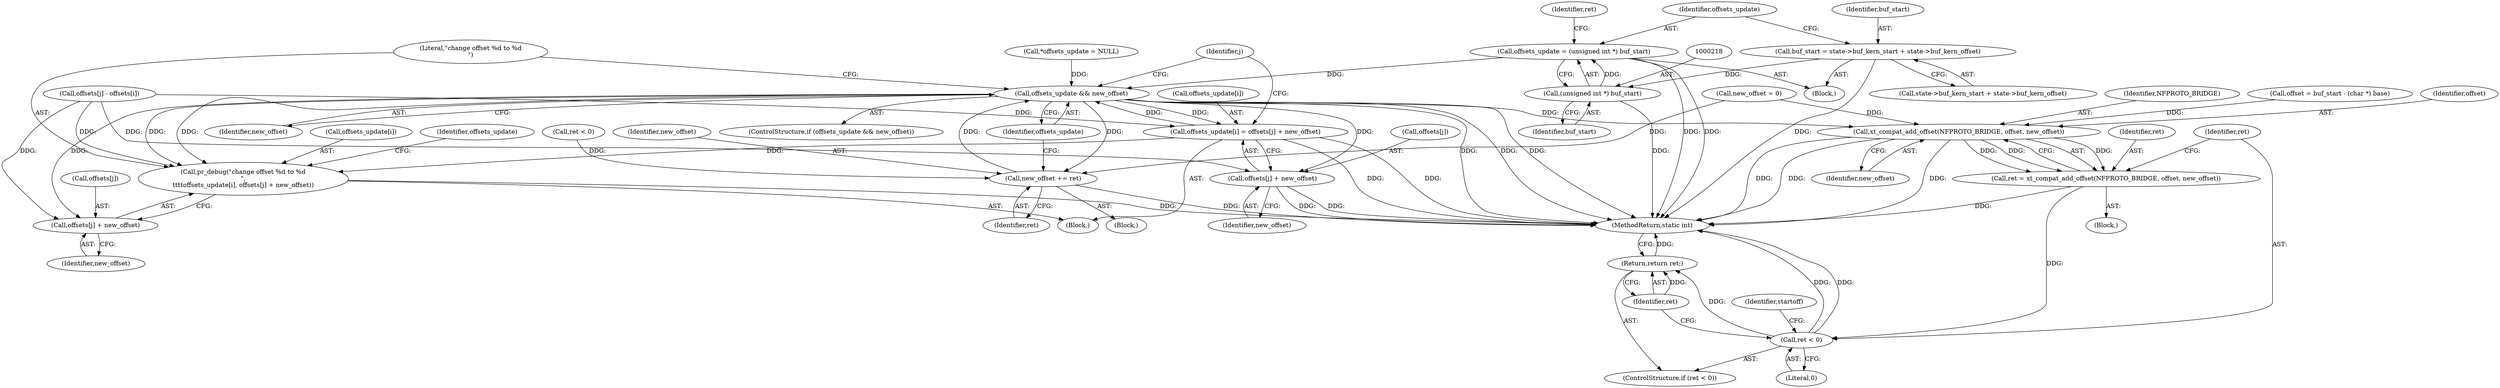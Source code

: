 digraph "0_linux_b71812168571fa55e44cdd0254471331b9c4c4c6_0@API" {
"1000215" [label="(Call,offsets_update = (unsigned int *) buf_start)"];
"1000217" [label="(Call,(unsigned int *) buf_start)"];
"1000206" [label="(Call,buf_start = state->buf_kern_start + state->buf_kern_offset)"];
"1000354" [label="(Call,offsets_update && new_offset)"];
"1000350" [label="(Call,new_offset += ret)"];
"1000358" [label="(Call,pr_debug(\"change offset %d to %d\n\",\n\t\t\t\toffsets_update[i], offsets[j] + new_offset))"];
"1000363" [label="(Call,offsets[j] + new_offset)"];
"1000368" [label="(Call,offsets_update[i] = offsets[j] + new_offset)"];
"1000372" [label="(Call,offsets[j] + new_offset)"];
"1000394" [label="(Call,xt_compat_add_offset(NFPROTO_BRIDGE, offset, new_offset))"];
"1000392" [label="(Call,ret = xt_compat_add_offset(NFPROTO_BRIDGE, offset, new_offset))"];
"1000399" [label="(Call,ret < 0)"];
"1000402" [label="(Return,return ret;)"];
"1000345" [label="(Call,ret < 0)"];
"1000383" [label="(Block,)"];
"1000206" [label="(Call,buf_start = state->buf_kern_start + state->buf_kern_offset)"];
"1000208" [label="(Call,state->buf_kern_start + state->buf_kern_offset)"];
"1000354" [label="(Call,offsets_update && new_offset)"];
"1000216" [label="(Identifier,offsets_update)"];
"1000394" [label="(Call,xt_compat_add_offset(NFPROTO_BRIDGE, offset, new_offset))"];
"1000360" [label="(Call,offsets_update[i])"];
"1000393" [label="(Identifier,ret)"];
"1000329" [label="(Call,offsets[j] - offsets[i])"];
"1000363" [label="(Call,offsets[j] + new_offset)"];
"1000372" [label="(Call,offsets[j] + new_offset)"];
"1000352" [label="(Identifier,ret)"];
"1000114" [label="(Call,new_offset = 0)"];
"1000373" [label="(Call,offsets[j])"];
"1000402" [label="(Return,return ret;)"];
"1000359" [label="(Literal,\"change offset %d to %d\n\")"];
"1000358" [label="(Call,pr_debug(\"change offset %d to %d\n\",\n\t\t\t\toffsets_update[i], offsets[j] + new_offset))"];
"1000221" [label="(Identifier,ret)"];
"1000399" [label="(Call,ret < 0)"];
"1000401" [label="(Literal,0)"];
"1000357" [label="(Block,)"];
"1000351" [label="(Identifier,new_offset)"];
"1000219" [label="(Identifier,buf_start)"];
"1000215" [label="(Call,offsets_update = (unsigned int *) buf_start)"];
"1000395" [label="(Identifier,NFPROTO_BRIDGE)"];
"1000356" [label="(Identifier,new_offset)"];
"1000205" [label="(Block,)"];
"1000376" [label="(Identifier,new_offset)"];
"1000397" [label="(Identifier,new_offset)"];
"1000353" [label="(ControlStructure,if (offsets_update && new_offset))"];
"1000355" [label="(Identifier,offsets_update)"];
"1000403" [label="(Identifier,ret)"];
"1000369" [label="(Call,offsets_update[i])"];
"1000119" [label="(Call,*offsets_update = NULL)"];
"1000370" [label="(Identifier,offsets_update)"];
"1000217" [label="(Call,(unsigned int *) buf_start)"];
"1000426" [label="(MethodReturn,static int)"];
"1000392" [label="(Call,ret = xt_compat_add_offset(NFPROTO_BRIDGE, offset, new_offset))"];
"1000405" [label="(Identifier,startoff)"];
"1000398" [label="(ControlStructure,if (ret < 0))"];
"1000368" [label="(Call,offsets_update[i] = offsets[j] + new_offset)"];
"1000297" [label="(Identifier,j)"];
"1000350" [label="(Call,new_offset += ret)"];
"1000367" [label="(Identifier,new_offset)"];
"1000385" [label="(Call,offset = buf_start - (char *) base)"];
"1000396" [label="(Identifier,offset)"];
"1000300" [label="(Block,)"];
"1000207" [label="(Identifier,buf_start)"];
"1000400" [label="(Identifier,ret)"];
"1000364" [label="(Call,offsets[j])"];
"1000215" -> "1000205"  [label="AST: "];
"1000215" -> "1000217"  [label="CFG: "];
"1000216" -> "1000215"  [label="AST: "];
"1000217" -> "1000215"  [label="AST: "];
"1000221" -> "1000215"  [label="CFG: "];
"1000215" -> "1000426"  [label="DDG: "];
"1000215" -> "1000426"  [label="DDG: "];
"1000217" -> "1000215"  [label="DDG: "];
"1000215" -> "1000354"  [label="DDG: "];
"1000217" -> "1000219"  [label="CFG: "];
"1000218" -> "1000217"  [label="AST: "];
"1000219" -> "1000217"  [label="AST: "];
"1000217" -> "1000426"  [label="DDG: "];
"1000206" -> "1000217"  [label="DDG: "];
"1000206" -> "1000205"  [label="AST: "];
"1000206" -> "1000208"  [label="CFG: "];
"1000207" -> "1000206"  [label="AST: "];
"1000208" -> "1000206"  [label="AST: "];
"1000216" -> "1000206"  [label="CFG: "];
"1000206" -> "1000426"  [label="DDG: "];
"1000354" -> "1000353"  [label="AST: "];
"1000354" -> "1000355"  [label="CFG: "];
"1000354" -> "1000356"  [label="CFG: "];
"1000355" -> "1000354"  [label="AST: "];
"1000356" -> "1000354"  [label="AST: "];
"1000359" -> "1000354"  [label="CFG: "];
"1000297" -> "1000354"  [label="CFG: "];
"1000354" -> "1000426"  [label="DDG: "];
"1000354" -> "1000426"  [label="DDG: "];
"1000354" -> "1000426"  [label="DDG: "];
"1000354" -> "1000350"  [label="DDG: "];
"1000368" -> "1000354"  [label="DDG: "];
"1000119" -> "1000354"  [label="DDG: "];
"1000350" -> "1000354"  [label="DDG: "];
"1000354" -> "1000358"  [label="DDG: "];
"1000354" -> "1000358"  [label="DDG: "];
"1000354" -> "1000363"  [label="DDG: "];
"1000354" -> "1000368"  [label="DDG: "];
"1000354" -> "1000372"  [label="DDG: "];
"1000354" -> "1000394"  [label="DDG: "];
"1000350" -> "1000300"  [label="AST: "];
"1000350" -> "1000352"  [label="CFG: "];
"1000351" -> "1000350"  [label="AST: "];
"1000352" -> "1000350"  [label="AST: "];
"1000355" -> "1000350"  [label="CFG: "];
"1000350" -> "1000426"  [label="DDG: "];
"1000345" -> "1000350"  [label="DDG: "];
"1000114" -> "1000350"  [label="DDG: "];
"1000358" -> "1000357"  [label="AST: "];
"1000358" -> "1000363"  [label="CFG: "];
"1000359" -> "1000358"  [label="AST: "];
"1000360" -> "1000358"  [label="AST: "];
"1000363" -> "1000358"  [label="AST: "];
"1000370" -> "1000358"  [label="CFG: "];
"1000358" -> "1000426"  [label="DDG: "];
"1000368" -> "1000358"  [label="DDG: "];
"1000329" -> "1000358"  [label="DDG: "];
"1000363" -> "1000367"  [label="CFG: "];
"1000364" -> "1000363"  [label="AST: "];
"1000367" -> "1000363"  [label="AST: "];
"1000329" -> "1000363"  [label="DDG: "];
"1000368" -> "1000357"  [label="AST: "];
"1000368" -> "1000372"  [label="CFG: "];
"1000369" -> "1000368"  [label="AST: "];
"1000372" -> "1000368"  [label="AST: "];
"1000297" -> "1000368"  [label="CFG: "];
"1000368" -> "1000426"  [label="DDG: "];
"1000368" -> "1000426"  [label="DDG: "];
"1000329" -> "1000368"  [label="DDG: "];
"1000372" -> "1000376"  [label="CFG: "];
"1000373" -> "1000372"  [label="AST: "];
"1000376" -> "1000372"  [label="AST: "];
"1000372" -> "1000426"  [label="DDG: "];
"1000372" -> "1000426"  [label="DDG: "];
"1000329" -> "1000372"  [label="DDG: "];
"1000394" -> "1000392"  [label="AST: "];
"1000394" -> "1000397"  [label="CFG: "];
"1000395" -> "1000394"  [label="AST: "];
"1000396" -> "1000394"  [label="AST: "];
"1000397" -> "1000394"  [label="AST: "];
"1000392" -> "1000394"  [label="CFG: "];
"1000394" -> "1000426"  [label="DDG: "];
"1000394" -> "1000426"  [label="DDG: "];
"1000394" -> "1000426"  [label="DDG: "];
"1000394" -> "1000392"  [label="DDG: "];
"1000394" -> "1000392"  [label="DDG: "];
"1000394" -> "1000392"  [label="DDG: "];
"1000385" -> "1000394"  [label="DDG: "];
"1000114" -> "1000394"  [label="DDG: "];
"1000392" -> "1000383"  [label="AST: "];
"1000393" -> "1000392"  [label="AST: "];
"1000400" -> "1000392"  [label="CFG: "];
"1000392" -> "1000426"  [label="DDG: "];
"1000392" -> "1000399"  [label="DDG: "];
"1000399" -> "1000398"  [label="AST: "];
"1000399" -> "1000401"  [label="CFG: "];
"1000400" -> "1000399"  [label="AST: "];
"1000401" -> "1000399"  [label="AST: "];
"1000403" -> "1000399"  [label="CFG: "];
"1000405" -> "1000399"  [label="CFG: "];
"1000399" -> "1000426"  [label="DDG: "];
"1000399" -> "1000426"  [label="DDG: "];
"1000399" -> "1000402"  [label="DDG: "];
"1000402" -> "1000398"  [label="AST: "];
"1000402" -> "1000403"  [label="CFG: "];
"1000403" -> "1000402"  [label="AST: "];
"1000426" -> "1000402"  [label="CFG: "];
"1000402" -> "1000426"  [label="DDG: "];
"1000403" -> "1000402"  [label="DDG: "];
}
